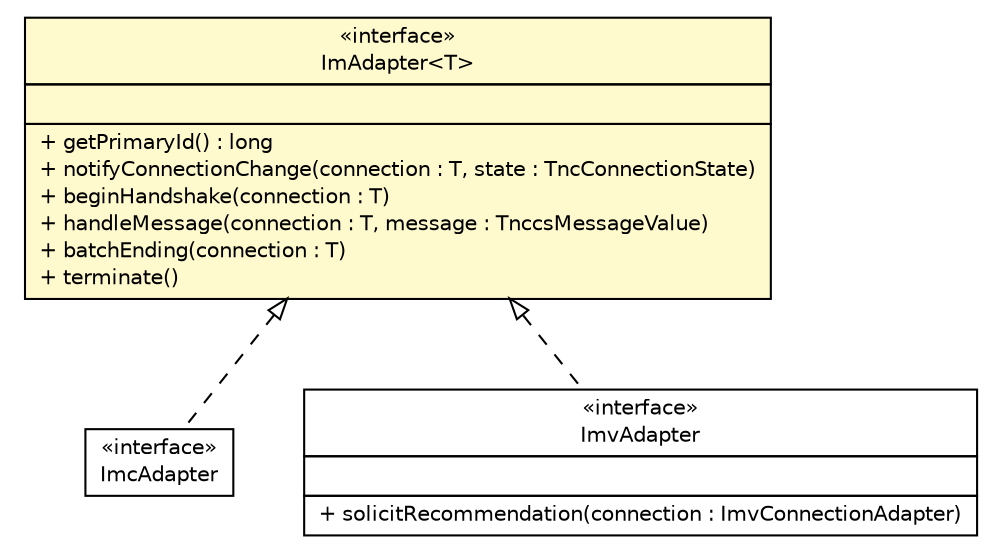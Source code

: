 #!/usr/local/bin/dot
#
# Class diagram 
# Generated by UMLGraph version R5_6 (http://www.umlgraph.org/)
#

digraph G {
	edge [fontname="Helvetica",fontsize=10,labelfontname="Helvetica",labelfontsize=10];
	node [fontname="Helvetica",fontsize=10,shape=plaintext];
	nodesep=0.25;
	ranksep=0.5;
	// de.hsbremen.tc.tnc.tnccs.adapter.im.ImAdapter<T>
	c19284 [label=<<table title="de.hsbremen.tc.tnc.tnccs.adapter.im.ImAdapter" border="0" cellborder="1" cellspacing="0" cellpadding="2" port="p" bgcolor="lemonChiffon" href="./ImAdapter.html">
		<tr><td><table border="0" cellspacing="0" cellpadding="1">
<tr><td align="center" balign="center"> &#171;interface&#187; </td></tr>
<tr><td align="center" balign="center"> ImAdapter&lt;T&gt; </td></tr>
		</table></td></tr>
		<tr><td><table border="0" cellspacing="0" cellpadding="1">
<tr><td align="left" balign="left">  </td></tr>
		</table></td></tr>
		<tr><td><table border="0" cellspacing="0" cellpadding="1">
<tr><td align="left" balign="left"> + getPrimaryId() : long </td></tr>
<tr><td align="left" balign="left"> + notifyConnectionChange(connection : T, state : TncConnectionState) </td></tr>
<tr><td align="left" balign="left"> + beginHandshake(connection : T) </td></tr>
<tr><td align="left" balign="left"> + handleMessage(connection : T, message : TnccsMessageValue) </td></tr>
<tr><td align="left" balign="left"> + batchEnding(connection : T) </td></tr>
<tr><td align="left" balign="left"> + terminate() </td></tr>
		</table></td></tr>
		</table>>, URL="./ImAdapter.html", fontname="Helvetica", fontcolor="black", fontsize=10.0];
	// de.hsbremen.tc.tnc.tnccs.adapter.im.ImcAdapter
	c19285 [label=<<table title="de.hsbremen.tc.tnc.tnccs.adapter.im.ImcAdapter" border="0" cellborder="1" cellspacing="0" cellpadding="2" port="p" href="./ImcAdapter.html">
		<tr><td><table border="0" cellspacing="0" cellpadding="1">
<tr><td align="center" balign="center"> &#171;interface&#187; </td></tr>
<tr><td align="center" balign="center"> ImcAdapter </td></tr>
		</table></td></tr>
		</table>>, URL="./ImcAdapter.html", fontname="Helvetica", fontcolor="black", fontsize=10.0];
	// de.hsbremen.tc.tnc.tnccs.adapter.im.ImvAdapter
	c19293 [label=<<table title="de.hsbremen.tc.tnc.tnccs.adapter.im.ImvAdapter" border="0" cellborder="1" cellspacing="0" cellpadding="2" port="p" href="./ImvAdapter.html">
		<tr><td><table border="0" cellspacing="0" cellpadding="1">
<tr><td align="center" balign="center"> &#171;interface&#187; </td></tr>
<tr><td align="center" balign="center"> ImvAdapter </td></tr>
		</table></td></tr>
		<tr><td><table border="0" cellspacing="0" cellpadding="1">
<tr><td align="left" balign="left">  </td></tr>
		</table></td></tr>
		<tr><td><table border="0" cellspacing="0" cellpadding="1">
<tr><td align="left" balign="left"> + solicitRecommendation(connection : ImvConnectionAdapter) </td></tr>
		</table></td></tr>
		</table>>, URL="./ImvAdapter.html", fontname="Helvetica", fontcolor="black", fontsize=10.0];
	//de.hsbremen.tc.tnc.tnccs.adapter.im.ImcAdapter implements de.hsbremen.tc.tnc.tnccs.adapter.im.ImAdapter<T>
	c19284:p -> c19285:p [dir=back,arrowtail=empty,style=dashed];
	//de.hsbremen.tc.tnc.tnccs.adapter.im.ImvAdapter implements de.hsbremen.tc.tnc.tnccs.adapter.im.ImAdapter<T>
	c19284:p -> c19293:p [dir=back,arrowtail=empty,style=dashed];
}

